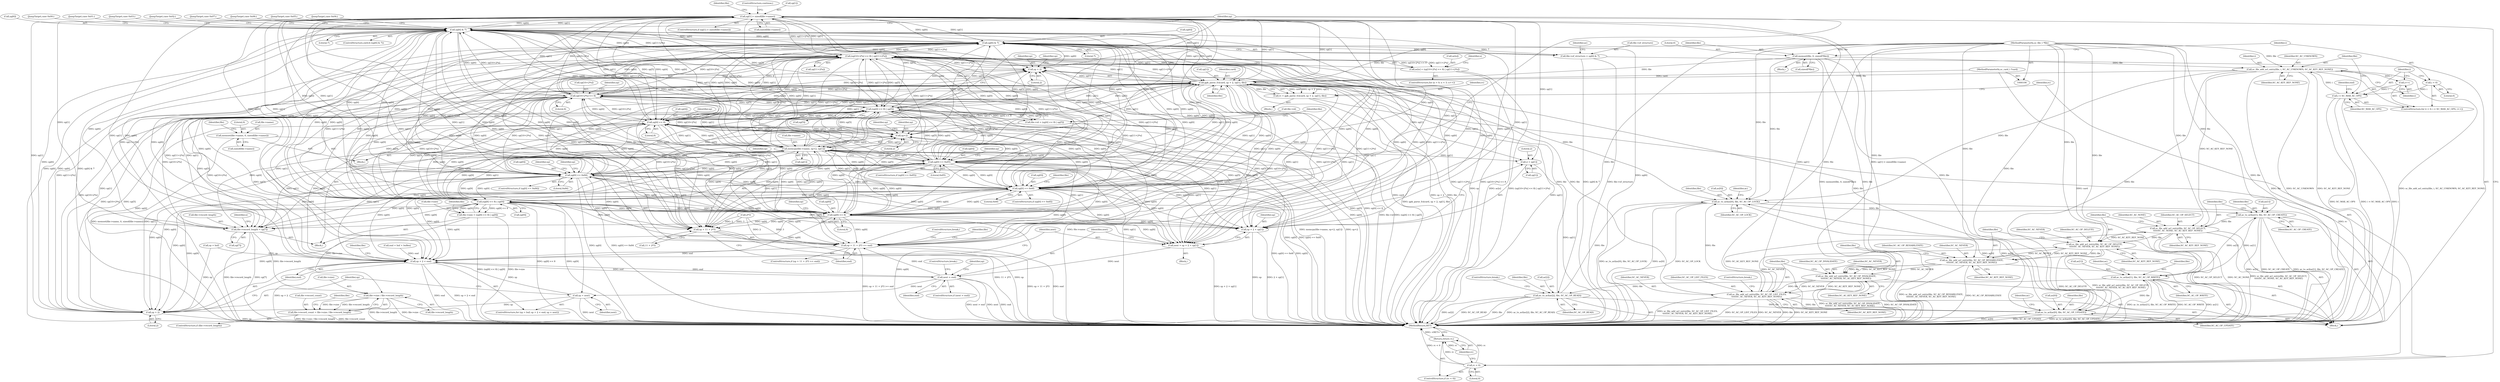digraph "0_OpenSC_8fe377e93b4b56060e5bbfb6f3142ceaeca744fa_9@API" {
"1000177" [label="(Call,sp[1] > sizeof(file->name))"];
"1000290" [label="(Call,sp[6] & 7)"];
"1000312" [label="(Call,sp[6] & 7)"];
"1000272" [label="(Call,(sp[10+2*n] << 8) | sp[11+2*n])"];
"1000273" [label="(Call,sp[10+2*n] << 8)"];
"1000230" [label="(Call,(sp[4] << 8) | sp[5])"];
"1000231" [label="(Call,sp[4] << 8)"];
"1000207" [label="(Call,sp[0] == 0x85)"];
"1000170" [label="(Call,sp[0] == 0x84)"];
"1000382" [label="(Call,sp[0] == 0x6f)"];
"1000243" [label="(Call,(sp[8] << 8) | sp[9])"];
"1000244" [label="(Call,sp[8] << 8)"];
"1000177" [label="(Call,sp[1] > sizeof(file->name))"];
"1000395" [label="(Call,gpk_parse_fci(card, sp + 2, sp[1], file))"];
"1000107" [label="(MethodParameterIn,sc_card_t *card)"];
"1000195" [label="(Call,memcpy(file->name, sp+2, sp[1]))"];
"1000186" [label="(Call,memset(file->name, 0, sizeof(file->name)))"];
"1000117" [label="(Call,memset(file, 0, sizeof(*file)))"];
"1000110" [label="(MethodParameterIn,sc_file_t *file)"];
"1000132" [label="(Call,sc_file_add_acl_entry(file, i, SC_AC_UNKNOWN, SC_AC_KEY_REF_NONE))"];
"1000127" [label="(Call,i < SC_MAX_AC_OPS)"];
"1000124" [label="(Call,i = 0)"];
"1000130" [label="(Call,i++)"];
"1000329" [label="(Call,ac_to_acl(ac[2], file, SC_AC_OP_READ))"];
"1000323" [label="(Call,ac_to_acl(ac[1], file, SC_AC_OP_WRITE))"];
"1000348" [label="(Call,ac_to_acl(ac[1], file, SC_AC_OP_CREATE))"];
"1000342" [label="(Call,ac_to_acl(ac[0], file, SC_AC_OP_LOCK))"];
"1000317" [label="(Call,ac_to_acl(ac[0], file, SC_AC_OP_UPDATE))"];
"1000374" [label="(Call,sc_file_add_acl_entry(file, SC_AC_OP_LIST_FILES,\n\t\t\t\t\tSC_AC_NEVER, SC_AC_KEY_REF_NONE))"];
"1000369" [label="(Call,sc_file_add_acl_entry(file, SC_AC_OP_INVALIDATE,\n\t\t\t\t\tSC_AC_NEVER, SC_AC_KEY_REF_NONE))"];
"1000364" [label="(Call,sc_file_add_acl_entry(file, SC_AC_OP_REHABILITATE,\n\t\t\t\t\tSC_AC_NEVER, SC_AC_KEY_REF_NONE))"];
"1000359" [label="(Call,sc_file_add_acl_entry(file, SC_AC_OP_DELETE,\n\t\t\t\t\tSC_AC_NEVER, SC_AC_KEY_REF_NONE))"];
"1000354" [label="(Call,sc_file_add_acl_entry(file, SC_AC_OP_SELECT,\n\t\t\t\t\tSC_AC_NONE, SC_AC_KEY_REF_NONE))"];
"1000146" [label="(Call,sp + 2 < end)"];
"1000165" [label="(Call,next > end)"];
"1000151" [label="(Call,sp = next)"];
"1000147" [label="(Call,sp + 2)"];
"1000216" [label="(Call,sp + 11 + 2*3 >= end)"];
"1000155" [label="(Call,next = sp + 2 + sp[1])"];
"1000157" [label="(Call,sp + 2 + sp[1])"];
"1000159" [label="(Call,2 + sp[1])"];
"1000199" [label="(Call,sp+2)"];
"1000217" [label="(Call,sp + 11 + 2*3)"];
"1000226" [label="(Call,file->id = (sp[4] << 8) | sp[5])"];
"1000239" [label="(Call,file->size = (sp[8] << 8) | sp[9])"];
"1000418" [label="(Call,file->size / file->record_length)"];
"1000414" [label="(Call,file->record_count = file->size / file->record_length)"];
"1000252" [label="(Call,file->record_length = sp[7])"];
"1000268" [label="(Call,ac[n] = (sp[10+2*n] << 8) | sp[11+2*n])"];
"1000308" [label="(Call,file->ef_structure = sp[6] & 7)"];
"1000393" [label="(Call,rc = gpk_parse_fci(card, sp + 2, sp[1], file))"];
"1000405" [label="(Call,rc < 0)"];
"1000408" [label="(Return,return rc;)"];
"1000397" [label="(Call,sp + 2)"];
"1000342" [label="(Call,ac_to_acl(ac[0], file, SC_AC_OP_LOCK))"];
"1000202" [label="(Call,sp[1])"];
"1000208" [label="(Call,sp[0])"];
"1000343" [label="(Call,ac[0])"];
"1000412" [label="(Identifier,file)"];
"1000250" [label="(Identifier,sp)"];
"1000212" [label="(Block,)"];
"1000427" [label="(Identifier,file)"];
"1000282" [label="(Call,sp[11+2*n])"];
"1000369" [label="(Call,sc_file_add_acl_entry(file, SC_AC_OP_INVALIDATE,\n\t\t\t\t\tSC_AC_NEVER, SC_AC_KEY_REF_NONE))"];
"1000333" [label="(Identifier,file)"];
"1000364" [label="(Call,sc_file_add_acl_entry(file, SC_AC_OP_REHABILITATE,\n\t\t\t\t\tSC_AC_NEVER, SC_AC_KEY_REF_NONE))"];
"1000347" [label="(Identifier,SC_AC_OP_LOCK)"];
"1000325" [label="(Identifier,ac)"];
"1000294" [label="(Literal,7)"];
"1000357" [label="(Identifier,SC_AC_NONE)"];
"1000197" [label="(Identifier,file)"];
"1000419" [label="(Call,file->size)"];
"1000404" [label="(ControlStructure,if (rc < 0))"];
"1000399" [label="(Literal,2)"];
"1000216" [label="(Call,sp + 11 + 2*3 >= end)"];
"1000164" [label="(ControlStructure,if (next > end))"];
"1000236" [label="(Call,sp[5])"];
"1000127" [label="(Call,i < SC_MAX_AC_OPS)"];
"1000161" [label="(Call,sp[1])"];
"1000190" [label="(Literal,0)"];
"1000362" [label="(Identifier,SC_AC_NEVER)"];
"1000152" [label="(Identifier,sp)"];
"1000308" [label="(Call,file->ef_structure = sp[6] & 7)"];
"1000111" [label="(Block,)"];
"1000211" [label="(Literal,0x85)"];
"1000363" [label="(Identifier,SC_AC_KEY_REF_NONE)"];
"1000300" [label="(JumpTarget,case 0x05:)"];
"1000309" [label="(Call,file->ef_structure)"];
"1000188" [label="(Identifier,file)"];
"1000165" [label="(Call,next > end)"];
"1000253" [label="(Call,file->record_length)"];
"1000249" [label="(Call,sp[9])"];
"1000382" [label="(Call,sp[0] == 0x6f)"];
"1000334" [label="(Identifier,SC_AC_OP_READ)"];
"1000217" [label="(Call,sp + 11 + 2*3)"];
"1000432" [label="(MethodReturn,RET)"];
"1000117" [label="(Call,memset(file, 0, sizeof(*file)))"];
"1000371" [label="(Identifier,SC_AC_OP_INVALIDATE)"];
"1000381" [label="(ControlStructure,if (sp[0] == 0x6f))"];
"1000365" [label="(Identifier,file)"];
"1000143" [label="(Call,sp = buf)"];
"1000422" [label="(Call,file->record_length)"];
"1000135" [label="(Identifier,SC_AC_UNKNOWN)"];
"1000167" [label="(Identifier,end)"];
"1000195" [label="(Call,memcpy(file->name, sp+2, sp[1]))"];
"1000171" [label="(Call,sp[0])"];
"1000199" [label="(Call,sp+2)"];
"1000159" [label="(Call,2 + sp[1])"];
"1000368" [label="(Identifier,SC_AC_KEY_REF_NONE)"];
"1000137" [label="(Call,end = buf + buflen)"];
"1000170" [label="(Call,sp[0] == 0x84)"];
"1000177" [label="(Call,sp[1] > sizeof(file->name))"];
"1000373" [label="(Identifier,SC_AC_KEY_REF_NONE)"];
"1000396" [label="(Identifier,card)"];
"1000166" [label="(Identifier,next)"];
"1000158" [label="(Identifier,sp)"];
"1000415" [label="(Call,file->record_count)"];
"1000241" [label="(Identifier,file)"];
"1000408" [label="(Return,return rc;)"];
"1000174" [label="(Literal,0x84)"];
"1000232" [label="(Call,sp[4])"];
"1000393" [label="(Call,rc = gpk_parse_fci(card, sp + 2, sp[1], file))"];
"1000107" [label="(MethodParameterIn,sc_card_t *card)"];
"1000269" [label="(Call,ac[n])"];
"1000407" [label="(Literal,0)"];
"1000151" [label="(Call,sp = next)"];
"1000119" [label="(Literal,0)"];
"1000361" [label="(Identifier,SC_AC_OP_DELETE)"];
"1000172" [label="(Identifier,sp)"];
"1000299" [label="(JumpTarget,case 0x04:)"];
"1000261" [label="(Identifier,n)"];
"1000131" [label="(Identifier,i)"];
"1000123" [label="(ControlStructure,for (i = 0; i < SC_MAX_AC_OPS; i++))"];
"1000322" [label="(Identifier,SC_AC_OP_UPDATE)"];
"1000350" [label="(Identifier,ac)"];
"1000160" [label="(Literal,2)"];
"1000400" [label="(Call,sp[1])"];
"1000191" [label="(Call,sizeof(file->name))"];
"1000328" [label="(Identifier,SC_AC_OP_WRITE)"];
"1000231" [label="(Call,sp[4] << 8)"];
"1000318" [label="(Call,ac[0])"];
"1000155" [label="(Call,next = sp + 2 + sp[1])"];
"1000196" [label="(Call,file->name)"];
"1000248" [label="(Literal,8)"];
"1000120" [label="(Call,sizeof(*file))"];
"1000375" [label="(Identifier,file)"];
"1000383" [label="(Call,sp[0])"];
"1000149" [label="(Literal,2)"];
"1000156" [label="(Identifier,next)"];
"1000134" [label="(Identifier,i)"];
"1000377" [label="(Identifier,SC_AC_NEVER)"];
"1000268" [label="(Call,ac[n] = (sp[10+2*n] << 8) | sp[11+2*n])"];
"1000221" [label="(Call,2*3)"];
"1000376" [label="(Identifier,SC_AC_OP_LIST_FILES)"];
"1000323" [label="(Call,ac_to_acl(ac[1], file, SC_AC_OP_WRITE))"];
"1000150" [label="(Identifier,end)"];
"1000201" [label="(Literal,2)"];
"1000146" [label="(Call,sp + 2 < end)"];
"1000125" [label="(Identifier,i)"];
"1000384" [label="(Identifier,sp)"];
"1000406" [label="(Identifier,rc)"];
"1000346" [label="(Identifier,file)"];
"1000290" [label="(Call,sp[6] & 7)"];
"1000387" [label="(Block,)"];
"1000138" [label="(Identifier,end)"];
"1000179" [label="(Identifier,sp)"];
"1000291" [label="(Call,sp[6])"];
"1000128" [label="(Identifier,i)"];
"1000405" [label="(Call,rc < 0)"];
"1000414" [label="(Call,file->record_count = file->size / file->record_length)"];
"1000330" [label="(Call,ac[2])"];
"1000142" [label="(ControlStructure,for (sp = buf; sp + 2 < end; sp = next))"];
"1000336" [label="(JumpTarget,case 0x00:)"];
"1000398" [label="(Identifier,sp)"];
"1000418" [label="(Call,file->size / file->record_length)"];
"1000147" [label="(Call,sp + 2)"];
"1000207" [label="(Call,sp[0] == 0x85)"];
"1000252" [label="(Call,file->record_length = sp[7])"];
"1000352" [label="(Identifier,file)"];
"1000349" [label="(Call,ac[1])"];
"1000281" [label="(Literal,8)"];
"1000331" [label="(Identifier,ac)"];
"1000130" [label="(Call,i++)"];
"1000124" [label="(Call,i = 0)"];
"1000225" [label="(ControlStructure,break;)"];
"1000239" [label="(Call,file->size = (sp[8] << 8) | sp[9])"];
"1000289" [label="(ControlStructure,switch (sp[6] & 7))"];
"1000215" [label="(ControlStructure,if (sp + 11 + 2*3 >= end))"];
"1000133" [label="(Identifier,file)"];
"1000126" [label="(Literal,0)"];
"1000118" [label="(Identifier,file)"];
"1000256" [label="(Call,sp[7])"];
"1000219" [label="(Call,11 + 2*3)"];
"1000154" [label="(Block,)"];
"1000356" [label="(Identifier,SC_AC_OP_SELECT)"];
"1000203" [label="(Identifier,sp)"];
"1000157" [label="(Call,sp + 2 + sp[1])"];
"1000359" [label="(Call,sc_file_add_acl_entry(file, SC_AC_OP_DELETE,\n\t\t\t\t\tSC_AC_NEVER, SC_AC_KEY_REF_NONE))"];
"1000370" [label="(Identifier,file)"];
"1000296" [label="(JumpTarget,case 0x01:)"];
"1000360" [label="(Identifier,file)"];
"1000321" [label="(Identifier,file)"];
"1000244" [label="(Call,sp[8] << 8)"];
"1000367" [label="(Identifier,SC_AC_NEVER)"];
"1000401" [label="(Identifier,sp)"];
"1000379" [label="(ControlStructure,break;)"];
"1000230" [label="(Call,(sp[4] << 8) | sp[5])"];
"1000390" [label="(Identifier,file)"];
"1000129" [label="(Identifier,SC_MAX_AC_OPS)"];
"1000295" [label="(Block,)"];
"1000378" [label="(Identifier,SC_AC_KEY_REF_NONE)"];
"1000372" [label="(Identifier,SC_AC_NEVER)"];
"1000200" [label="(Identifier,sp)"];
"1000206" [label="(ControlStructure,if (sp[0] == 0x85))"];
"1000312" [label="(Call,sp[6] & 7)"];
"1000410" [label="(ControlStructure,if (file->record_length))"];
"1000329" [label="(Call,ac_to_acl(ac[2], file, SC_AC_OP_READ))"];
"1000185" [label="(ControlStructure,continue;)"];
"1000317" [label="(Call,ac_to_acl(ac[0], file, SC_AC_OP_UPDATE))"];
"1000298" [label="(JumpTarget,case 0x03:)"];
"1000148" [label="(Identifier,sp)"];
"1000274" [label="(Call,sp[10+2*n])"];
"1000209" [label="(Identifier,sp)"];
"1000395" [label="(Call,gpk_parse_fci(card, sp + 2, sp[1], file))"];
"1000259" [label="(ControlStructure,for (n = 0; n < 3; n++))"];
"1000394" [label="(Identifier,rc)"];
"1000110" [label="(MethodParameterIn,sc_file_t *file)"];
"1000267" [label="(Identifier,n)"];
"1000227" [label="(Call,file->id)"];
"1000178" [label="(Call,sp[1])"];
"1000273" [label="(Call,sp[10+2*n] << 8)"];
"1000283" [label="(Identifier,sp)"];
"1000169" [label="(ControlStructure,if (sp[0] == 0x84))"];
"1000153" [label="(Identifier,next)"];
"1000224" [label="(Identifier,end)"];
"1000327" [label="(Identifier,file)"];
"1000324" [label="(Call,ac[1])"];
"1000374" [label="(Call,sc_file_add_acl_entry(file, SC_AC_OP_LIST_FILES,\n\t\t\t\t\tSC_AC_NEVER, SC_AC_KEY_REF_NONE))"];
"1000235" [label="(Literal,8)"];
"1000175" [label="(Block,)"];
"1000218" [label="(Identifier,sp)"];
"1000228" [label="(Identifier,file)"];
"1000348" [label="(Call,ac_to_acl(ac[1], file, SC_AC_OP_CREATE))"];
"1000187" [label="(Call,file->name)"];
"1000297" [label="(JumpTarget,case 0x02:)"];
"1000132" [label="(Call,sc_file_add_acl_entry(file, i, SC_AC_UNKNOWN, SC_AC_KEY_REF_NONE))"];
"1000302" [label="(JumpTarget,case 0x07:)"];
"1000354" [label="(Call,sc_file_add_acl_entry(file, SC_AC_OP_SELECT,\n\t\t\t\t\tSC_AC_NONE, SC_AC_KEY_REF_NONE))"];
"1000254" [label="(Identifier,file)"];
"1000301" [label="(JumpTarget,case 0x06:)"];
"1000237" [label="(Identifier,sp)"];
"1000176" [label="(ControlStructure,if (sp[1] > sizeof(file->name)))"];
"1000272" [label="(Call,(sp[10+2*n] << 8) | sp[11+2*n])"];
"1000355" [label="(Identifier,file)"];
"1000136" [label="(Identifier,SC_AC_KEY_REF_NONE)"];
"1000319" [label="(Identifier,ac)"];
"1000313" [label="(Call,sp[6])"];
"1000409" [label="(Identifier,rc)"];
"1000240" [label="(Call,file->size)"];
"1000397" [label="(Call,sp + 2)"];
"1000245" [label="(Call,sp[8])"];
"1000366" [label="(Identifier,SC_AC_OP_REHABILITATE)"];
"1000335" [label="(ControlStructure,break;)"];
"1000316" [label="(Literal,7)"];
"1000243" [label="(Call,(sp[8] << 8) | sp[9])"];
"1000353" [label="(Identifier,SC_AC_OP_CREATE)"];
"1000168" [label="(ControlStructure,break;)"];
"1000181" [label="(Call,sizeof(file->name))"];
"1000226" [label="(Call,file->id = (sp[4] << 8) | sp[5])"];
"1000403" [label="(Identifier,file)"];
"1000386" [label="(Literal,0x6f)"];
"1000358" [label="(Identifier,SC_AC_KEY_REF_NONE)"];
"1000186" [label="(Call,memset(file->name, 0, sizeof(file->name)))"];
"1000177" -> "1000176"  [label="AST: "];
"1000177" -> "1000181"  [label="CFG: "];
"1000178" -> "1000177"  [label="AST: "];
"1000181" -> "1000177"  [label="AST: "];
"1000185" -> "1000177"  [label="CFG: "];
"1000188" -> "1000177"  [label="CFG: "];
"1000177" -> "1000432"  [label="DDG: sp[1]"];
"1000177" -> "1000432"  [label="DDG: sp[1] > sizeof(file->name)"];
"1000177" -> "1000146"  [label="DDG: sp[1]"];
"1000177" -> "1000147"  [label="DDG: sp[1]"];
"1000177" -> "1000155"  [label="DDG: sp[1]"];
"1000177" -> "1000157"  [label="DDG: sp[1]"];
"1000177" -> "1000159"  [label="DDG: sp[1]"];
"1000177" -> "1000170"  [label="DDG: sp[1]"];
"1000290" -> "1000177"  [label="DDG: sp[6]"];
"1000230" -> "1000177"  [label="DDG: sp[5]"];
"1000312" -> "1000177"  [label="DDG: sp[6]"];
"1000273" -> "1000177"  [label="DDG: sp[10+2*n]"];
"1000231" -> "1000177"  [label="DDG: sp[4]"];
"1000170" -> "1000177"  [label="DDG: sp[0]"];
"1000243" -> "1000177"  [label="DDG: sp[9]"];
"1000382" -> "1000177"  [label="DDG: sp[0]"];
"1000272" -> "1000177"  [label="DDG: sp[11+2*n]"];
"1000207" -> "1000177"  [label="DDG: sp[0]"];
"1000244" -> "1000177"  [label="DDG: sp[8]"];
"1000395" -> "1000177"  [label="DDG: sp[1]"];
"1000195" -> "1000177"  [label="DDG: sp[1]"];
"1000177" -> "1000195"  [label="DDG: sp[1]"];
"1000177" -> "1000199"  [label="DDG: sp[1]"];
"1000177" -> "1000207"  [label="DDG: sp[1]"];
"1000177" -> "1000216"  [label="DDG: sp[1]"];
"1000177" -> "1000217"  [label="DDG: sp[1]"];
"1000177" -> "1000231"  [label="DDG: sp[1]"];
"1000177" -> "1000230"  [label="DDG: sp[1]"];
"1000177" -> "1000244"  [label="DDG: sp[1]"];
"1000177" -> "1000243"  [label="DDG: sp[1]"];
"1000177" -> "1000252"  [label="DDG: sp[1]"];
"1000177" -> "1000273"  [label="DDG: sp[1]"];
"1000177" -> "1000272"  [label="DDG: sp[1]"];
"1000177" -> "1000290"  [label="DDG: sp[1]"];
"1000177" -> "1000312"  [label="DDG: sp[1]"];
"1000177" -> "1000382"  [label="DDG: sp[1]"];
"1000177" -> "1000395"  [label="DDG: sp[1]"];
"1000177" -> "1000397"  [label="DDG: sp[1]"];
"1000290" -> "1000289"  [label="AST: "];
"1000290" -> "1000294"  [label="CFG: "];
"1000291" -> "1000290"  [label="AST: "];
"1000294" -> "1000290"  [label="AST: "];
"1000296" -> "1000290"  [label="CFG: "];
"1000297" -> "1000290"  [label="CFG: "];
"1000298" -> "1000290"  [label="CFG: "];
"1000299" -> "1000290"  [label="CFG: "];
"1000300" -> "1000290"  [label="CFG: "];
"1000301" -> "1000290"  [label="CFG: "];
"1000302" -> "1000290"  [label="CFG: "];
"1000336" -> "1000290"  [label="CFG: "];
"1000152" -> "1000290"  [label="CFG: "];
"1000290" -> "1000432"  [label="DDG: sp[6]"];
"1000290" -> "1000432"  [label="DDG: sp[6] & 7"];
"1000290" -> "1000146"  [label="DDG: sp[6]"];
"1000290" -> "1000147"  [label="DDG: sp[6]"];
"1000290" -> "1000155"  [label="DDG: sp[6]"];
"1000290" -> "1000157"  [label="DDG: sp[6]"];
"1000290" -> "1000170"  [label="DDG: sp[6]"];
"1000290" -> "1000195"  [label="DDG: sp[6]"];
"1000290" -> "1000199"  [label="DDG: sp[6]"];
"1000290" -> "1000207"  [label="DDG: sp[6]"];
"1000290" -> "1000216"  [label="DDG: sp[6]"];
"1000290" -> "1000217"  [label="DDG: sp[6]"];
"1000290" -> "1000231"  [label="DDG: sp[6]"];
"1000290" -> "1000230"  [label="DDG: sp[6]"];
"1000290" -> "1000244"  [label="DDG: sp[6]"];
"1000290" -> "1000243"  [label="DDG: sp[6]"];
"1000290" -> "1000252"  [label="DDG: sp[6]"];
"1000290" -> "1000273"  [label="DDG: sp[6]"];
"1000290" -> "1000272"  [label="DDG: sp[6]"];
"1000312" -> "1000290"  [label="DDG: sp[6]"];
"1000272" -> "1000290"  [label="DDG: sp[11+2*n]"];
"1000230" -> "1000290"  [label="DDG: sp[5]"];
"1000273" -> "1000290"  [label="DDG: sp[10+2*n]"];
"1000207" -> "1000290"  [label="DDG: sp[0]"];
"1000231" -> "1000290"  [label="DDG: sp[4]"];
"1000243" -> "1000290"  [label="DDG: sp[9]"];
"1000244" -> "1000290"  [label="DDG: sp[8]"];
"1000170" -> "1000290"  [label="DDG: sp[0]"];
"1000382" -> "1000290"  [label="DDG: sp[0]"];
"1000395" -> "1000290"  [label="DDG: sp[1]"];
"1000195" -> "1000290"  [label="DDG: sp[1]"];
"1000290" -> "1000312"  [label="DDG: sp[6]"];
"1000290" -> "1000382"  [label="DDG: sp[6]"];
"1000290" -> "1000395"  [label="DDG: sp[6]"];
"1000290" -> "1000397"  [label="DDG: sp[6]"];
"1000312" -> "1000308"  [label="AST: "];
"1000312" -> "1000316"  [label="CFG: "];
"1000313" -> "1000312"  [label="AST: "];
"1000316" -> "1000312"  [label="AST: "];
"1000308" -> "1000312"  [label="CFG: "];
"1000312" -> "1000432"  [label="DDG: sp[6]"];
"1000312" -> "1000146"  [label="DDG: sp[6]"];
"1000312" -> "1000147"  [label="DDG: sp[6]"];
"1000312" -> "1000155"  [label="DDG: sp[6]"];
"1000312" -> "1000157"  [label="DDG: sp[6]"];
"1000312" -> "1000170"  [label="DDG: sp[6]"];
"1000312" -> "1000195"  [label="DDG: sp[6]"];
"1000312" -> "1000199"  [label="DDG: sp[6]"];
"1000312" -> "1000207"  [label="DDG: sp[6]"];
"1000312" -> "1000216"  [label="DDG: sp[6]"];
"1000312" -> "1000217"  [label="DDG: sp[6]"];
"1000312" -> "1000231"  [label="DDG: sp[6]"];
"1000312" -> "1000230"  [label="DDG: sp[6]"];
"1000312" -> "1000244"  [label="DDG: sp[6]"];
"1000312" -> "1000243"  [label="DDG: sp[6]"];
"1000312" -> "1000252"  [label="DDG: sp[6]"];
"1000312" -> "1000273"  [label="DDG: sp[6]"];
"1000312" -> "1000272"  [label="DDG: sp[6]"];
"1000312" -> "1000308"  [label="DDG: sp[6]"];
"1000312" -> "1000308"  [label="DDG: 7"];
"1000272" -> "1000312"  [label="DDG: sp[11+2*n]"];
"1000230" -> "1000312"  [label="DDG: sp[5]"];
"1000273" -> "1000312"  [label="DDG: sp[10+2*n]"];
"1000207" -> "1000312"  [label="DDG: sp[0]"];
"1000231" -> "1000312"  [label="DDG: sp[4]"];
"1000243" -> "1000312"  [label="DDG: sp[9]"];
"1000244" -> "1000312"  [label="DDG: sp[8]"];
"1000170" -> "1000312"  [label="DDG: sp[0]"];
"1000382" -> "1000312"  [label="DDG: sp[0]"];
"1000395" -> "1000312"  [label="DDG: sp[1]"];
"1000195" -> "1000312"  [label="DDG: sp[1]"];
"1000312" -> "1000382"  [label="DDG: sp[6]"];
"1000312" -> "1000395"  [label="DDG: sp[6]"];
"1000312" -> "1000397"  [label="DDG: sp[6]"];
"1000272" -> "1000268"  [label="AST: "];
"1000272" -> "1000282"  [label="CFG: "];
"1000273" -> "1000272"  [label="AST: "];
"1000282" -> "1000272"  [label="AST: "];
"1000268" -> "1000272"  [label="CFG: "];
"1000272" -> "1000432"  [label="DDG: sp[11+2*n]"];
"1000272" -> "1000432"  [label="DDG: sp[10+2*n] << 8"];
"1000272" -> "1000146"  [label="DDG: sp[11+2*n]"];
"1000272" -> "1000147"  [label="DDG: sp[11+2*n]"];
"1000272" -> "1000155"  [label="DDG: sp[11+2*n]"];
"1000272" -> "1000157"  [label="DDG: sp[11+2*n]"];
"1000272" -> "1000170"  [label="DDG: sp[11+2*n]"];
"1000272" -> "1000195"  [label="DDG: sp[11+2*n]"];
"1000272" -> "1000199"  [label="DDG: sp[11+2*n]"];
"1000272" -> "1000207"  [label="DDG: sp[11+2*n]"];
"1000272" -> "1000216"  [label="DDG: sp[11+2*n]"];
"1000272" -> "1000217"  [label="DDG: sp[11+2*n]"];
"1000272" -> "1000231"  [label="DDG: sp[11+2*n]"];
"1000272" -> "1000230"  [label="DDG: sp[11+2*n]"];
"1000272" -> "1000244"  [label="DDG: sp[11+2*n]"];
"1000272" -> "1000243"  [label="DDG: sp[11+2*n]"];
"1000272" -> "1000252"  [label="DDG: sp[11+2*n]"];
"1000272" -> "1000268"  [label="DDG: sp[10+2*n] << 8"];
"1000272" -> "1000268"  [label="DDG: sp[11+2*n]"];
"1000273" -> "1000272"  [label="DDG: sp[10+2*n]"];
"1000273" -> "1000272"  [label="DDG: 8"];
"1000272" -> "1000273"  [label="DDG: sp[11+2*n]"];
"1000230" -> "1000272"  [label="DDG: sp[5]"];
"1000207" -> "1000272"  [label="DDG: sp[0]"];
"1000231" -> "1000272"  [label="DDG: sp[4]"];
"1000243" -> "1000272"  [label="DDG: sp[9]"];
"1000244" -> "1000272"  [label="DDG: sp[8]"];
"1000170" -> "1000272"  [label="DDG: sp[0]"];
"1000382" -> "1000272"  [label="DDG: sp[0]"];
"1000395" -> "1000272"  [label="DDG: sp[1]"];
"1000195" -> "1000272"  [label="DDG: sp[1]"];
"1000272" -> "1000382"  [label="DDG: sp[11+2*n]"];
"1000272" -> "1000395"  [label="DDG: sp[11+2*n]"];
"1000272" -> "1000397"  [label="DDG: sp[11+2*n]"];
"1000273" -> "1000281"  [label="CFG: "];
"1000274" -> "1000273"  [label="AST: "];
"1000281" -> "1000273"  [label="AST: "];
"1000283" -> "1000273"  [label="CFG: "];
"1000273" -> "1000432"  [label="DDG: sp[10+2*n]"];
"1000273" -> "1000146"  [label="DDG: sp[10+2*n]"];
"1000273" -> "1000147"  [label="DDG: sp[10+2*n]"];
"1000273" -> "1000155"  [label="DDG: sp[10+2*n]"];
"1000273" -> "1000157"  [label="DDG: sp[10+2*n]"];
"1000273" -> "1000170"  [label="DDG: sp[10+2*n]"];
"1000273" -> "1000195"  [label="DDG: sp[10+2*n]"];
"1000273" -> "1000199"  [label="DDG: sp[10+2*n]"];
"1000273" -> "1000207"  [label="DDG: sp[10+2*n]"];
"1000273" -> "1000216"  [label="DDG: sp[10+2*n]"];
"1000273" -> "1000217"  [label="DDG: sp[10+2*n]"];
"1000273" -> "1000231"  [label="DDG: sp[10+2*n]"];
"1000273" -> "1000230"  [label="DDG: sp[10+2*n]"];
"1000273" -> "1000244"  [label="DDG: sp[10+2*n]"];
"1000273" -> "1000243"  [label="DDG: sp[10+2*n]"];
"1000273" -> "1000252"  [label="DDG: sp[10+2*n]"];
"1000230" -> "1000273"  [label="DDG: sp[5]"];
"1000207" -> "1000273"  [label="DDG: sp[0]"];
"1000231" -> "1000273"  [label="DDG: sp[4]"];
"1000243" -> "1000273"  [label="DDG: sp[9]"];
"1000244" -> "1000273"  [label="DDG: sp[8]"];
"1000170" -> "1000273"  [label="DDG: sp[0]"];
"1000382" -> "1000273"  [label="DDG: sp[0]"];
"1000395" -> "1000273"  [label="DDG: sp[1]"];
"1000195" -> "1000273"  [label="DDG: sp[1]"];
"1000273" -> "1000382"  [label="DDG: sp[10+2*n]"];
"1000273" -> "1000395"  [label="DDG: sp[10+2*n]"];
"1000273" -> "1000397"  [label="DDG: sp[10+2*n]"];
"1000230" -> "1000226"  [label="AST: "];
"1000230" -> "1000236"  [label="CFG: "];
"1000231" -> "1000230"  [label="AST: "];
"1000236" -> "1000230"  [label="AST: "];
"1000226" -> "1000230"  [label="CFG: "];
"1000230" -> "1000432"  [label="DDG: sp[5]"];
"1000230" -> "1000432"  [label="DDG: sp[4] << 8"];
"1000230" -> "1000146"  [label="DDG: sp[5]"];
"1000230" -> "1000147"  [label="DDG: sp[5]"];
"1000230" -> "1000155"  [label="DDG: sp[5]"];
"1000230" -> "1000157"  [label="DDG: sp[5]"];
"1000230" -> "1000170"  [label="DDG: sp[5]"];
"1000230" -> "1000195"  [label="DDG: sp[5]"];
"1000230" -> "1000199"  [label="DDG: sp[5]"];
"1000230" -> "1000207"  [label="DDG: sp[5]"];
"1000230" -> "1000216"  [label="DDG: sp[5]"];
"1000230" -> "1000217"  [label="DDG: sp[5]"];
"1000230" -> "1000226"  [label="DDG: sp[4] << 8"];
"1000230" -> "1000226"  [label="DDG: sp[5]"];
"1000231" -> "1000230"  [label="DDG: sp[4]"];
"1000231" -> "1000230"  [label="DDG: 8"];
"1000230" -> "1000231"  [label="DDG: sp[5]"];
"1000207" -> "1000230"  [label="DDG: sp[0]"];
"1000243" -> "1000230"  [label="DDG: sp[9]"];
"1000244" -> "1000230"  [label="DDG: sp[8]"];
"1000170" -> "1000230"  [label="DDG: sp[0]"];
"1000382" -> "1000230"  [label="DDG: sp[0]"];
"1000395" -> "1000230"  [label="DDG: sp[1]"];
"1000195" -> "1000230"  [label="DDG: sp[1]"];
"1000230" -> "1000244"  [label="DDG: sp[5]"];
"1000230" -> "1000243"  [label="DDG: sp[5]"];
"1000230" -> "1000252"  [label="DDG: sp[5]"];
"1000230" -> "1000382"  [label="DDG: sp[5]"];
"1000230" -> "1000395"  [label="DDG: sp[5]"];
"1000230" -> "1000397"  [label="DDG: sp[5]"];
"1000231" -> "1000235"  [label="CFG: "];
"1000232" -> "1000231"  [label="AST: "];
"1000235" -> "1000231"  [label="AST: "];
"1000237" -> "1000231"  [label="CFG: "];
"1000231" -> "1000432"  [label="DDG: sp[4]"];
"1000231" -> "1000146"  [label="DDG: sp[4]"];
"1000231" -> "1000147"  [label="DDG: sp[4]"];
"1000231" -> "1000155"  [label="DDG: sp[4]"];
"1000231" -> "1000157"  [label="DDG: sp[4]"];
"1000231" -> "1000170"  [label="DDG: sp[4]"];
"1000231" -> "1000195"  [label="DDG: sp[4]"];
"1000231" -> "1000199"  [label="DDG: sp[4]"];
"1000231" -> "1000207"  [label="DDG: sp[4]"];
"1000231" -> "1000216"  [label="DDG: sp[4]"];
"1000231" -> "1000217"  [label="DDG: sp[4]"];
"1000207" -> "1000231"  [label="DDG: sp[0]"];
"1000243" -> "1000231"  [label="DDG: sp[9]"];
"1000244" -> "1000231"  [label="DDG: sp[8]"];
"1000170" -> "1000231"  [label="DDG: sp[0]"];
"1000382" -> "1000231"  [label="DDG: sp[0]"];
"1000395" -> "1000231"  [label="DDG: sp[1]"];
"1000195" -> "1000231"  [label="DDG: sp[1]"];
"1000231" -> "1000244"  [label="DDG: sp[4]"];
"1000231" -> "1000243"  [label="DDG: sp[4]"];
"1000231" -> "1000252"  [label="DDG: sp[4]"];
"1000231" -> "1000382"  [label="DDG: sp[4]"];
"1000231" -> "1000395"  [label="DDG: sp[4]"];
"1000231" -> "1000397"  [label="DDG: sp[4]"];
"1000207" -> "1000206"  [label="AST: "];
"1000207" -> "1000211"  [label="CFG: "];
"1000208" -> "1000207"  [label="AST: "];
"1000211" -> "1000207"  [label="AST: "];
"1000218" -> "1000207"  [label="CFG: "];
"1000384" -> "1000207"  [label="CFG: "];
"1000207" -> "1000432"  [label="DDG: sp[0]"];
"1000207" -> "1000432"  [label="DDG: sp[0] == 0x85"];
"1000207" -> "1000146"  [label="DDG: sp[0]"];
"1000207" -> "1000147"  [label="DDG: sp[0]"];
"1000207" -> "1000155"  [label="DDG: sp[0]"];
"1000207" -> "1000157"  [label="DDG: sp[0]"];
"1000207" -> "1000170"  [label="DDG: sp[0]"];
"1000207" -> "1000195"  [label="DDG: sp[0]"];
"1000207" -> "1000199"  [label="DDG: sp[0]"];
"1000170" -> "1000207"  [label="DDG: sp[0]"];
"1000243" -> "1000207"  [label="DDG: sp[9]"];
"1000382" -> "1000207"  [label="DDG: sp[0]"];
"1000244" -> "1000207"  [label="DDG: sp[8]"];
"1000395" -> "1000207"  [label="DDG: sp[1]"];
"1000195" -> "1000207"  [label="DDG: sp[1]"];
"1000207" -> "1000216"  [label="DDG: sp[0]"];
"1000207" -> "1000217"  [label="DDG: sp[0]"];
"1000207" -> "1000244"  [label="DDG: sp[0]"];
"1000207" -> "1000243"  [label="DDG: sp[0]"];
"1000207" -> "1000252"  [label="DDG: sp[0]"];
"1000207" -> "1000382"  [label="DDG: sp[0]"];
"1000207" -> "1000395"  [label="DDG: sp[0]"];
"1000207" -> "1000397"  [label="DDG: sp[0]"];
"1000170" -> "1000169"  [label="AST: "];
"1000170" -> "1000174"  [label="CFG: "];
"1000171" -> "1000170"  [label="AST: "];
"1000174" -> "1000170"  [label="AST: "];
"1000179" -> "1000170"  [label="CFG: "];
"1000209" -> "1000170"  [label="CFG: "];
"1000170" -> "1000432"  [label="DDG: sp[0]"];
"1000170" -> "1000432"  [label="DDG: sp[0] == 0x84"];
"1000170" -> "1000146"  [label="DDG: sp[0]"];
"1000170" -> "1000147"  [label="DDG: sp[0]"];
"1000170" -> "1000155"  [label="DDG: sp[0]"];
"1000170" -> "1000157"  [label="DDG: sp[0]"];
"1000382" -> "1000170"  [label="DDG: sp[0]"];
"1000243" -> "1000170"  [label="DDG: sp[9]"];
"1000244" -> "1000170"  [label="DDG: sp[8]"];
"1000395" -> "1000170"  [label="DDG: sp[1]"];
"1000195" -> "1000170"  [label="DDG: sp[1]"];
"1000170" -> "1000195"  [label="DDG: sp[0]"];
"1000170" -> "1000199"  [label="DDG: sp[0]"];
"1000170" -> "1000216"  [label="DDG: sp[0]"];
"1000170" -> "1000217"  [label="DDG: sp[0]"];
"1000170" -> "1000244"  [label="DDG: sp[0]"];
"1000170" -> "1000243"  [label="DDG: sp[0]"];
"1000170" -> "1000252"  [label="DDG: sp[0]"];
"1000170" -> "1000382"  [label="DDG: sp[0]"];
"1000170" -> "1000395"  [label="DDG: sp[0]"];
"1000170" -> "1000397"  [label="DDG: sp[0]"];
"1000382" -> "1000381"  [label="AST: "];
"1000382" -> "1000386"  [label="CFG: "];
"1000383" -> "1000382"  [label="AST: "];
"1000386" -> "1000382"  [label="AST: "];
"1000390" -> "1000382"  [label="CFG: "];
"1000152" -> "1000382"  [label="CFG: "];
"1000382" -> "1000432"  [label="DDG: sp[0]"];
"1000382" -> "1000432"  [label="DDG: sp[0] == 0x6f"];
"1000382" -> "1000146"  [label="DDG: sp[0]"];
"1000382" -> "1000147"  [label="DDG: sp[0]"];
"1000382" -> "1000155"  [label="DDG: sp[0]"];
"1000382" -> "1000157"  [label="DDG: sp[0]"];
"1000382" -> "1000195"  [label="DDG: sp[0]"];
"1000382" -> "1000199"  [label="DDG: sp[0]"];
"1000382" -> "1000216"  [label="DDG: sp[0]"];
"1000382" -> "1000217"  [label="DDG: sp[0]"];
"1000382" -> "1000244"  [label="DDG: sp[0]"];
"1000382" -> "1000243"  [label="DDG: sp[0]"];
"1000382" -> "1000252"  [label="DDG: sp[0]"];
"1000243" -> "1000382"  [label="DDG: sp[9]"];
"1000244" -> "1000382"  [label="DDG: sp[8]"];
"1000395" -> "1000382"  [label="DDG: sp[1]"];
"1000195" -> "1000382"  [label="DDG: sp[1]"];
"1000382" -> "1000395"  [label="DDG: sp[0]"];
"1000382" -> "1000397"  [label="DDG: sp[0]"];
"1000243" -> "1000239"  [label="AST: "];
"1000243" -> "1000249"  [label="CFG: "];
"1000244" -> "1000243"  [label="AST: "];
"1000249" -> "1000243"  [label="AST: "];
"1000239" -> "1000243"  [label="CFG: "];
"1000243" -> "1000432"  [label="DDG: sp[8] << 8"];
"1000243" -> "1000432"  [label="DDG: sp[9]"];
"1000243" -> "1000146"  [label="DDG: sp[9]"];
"1000243" -> "1000147"  [label="DDG: sp[9]"];
"1000243" -> "1000155"  [label="DDG: sp[9]"];
"1000243" -> "1000157"  [label="DDG: sp[9]"];
"1000243" -> "1000195"  [label="DDG: sp[9]"];
"1000243" -> "1000199"  [label="DDG: sp[9]"];
"1000243" -> "1000216"  [label="DDG: sp[9]"];
"1000243" -> "1000217"  [label="DDG: sp[9]"];
"1000243" -> "1000239"  [label="DDG: sp[8] << 8"];
"1000243" -> "1000239"  [label="DDG: sp[9]"];
"1000244" -> "1000243"  [label="DDG: sp[8]"];
"1000244" -> "1000243"  [label="DDG: 8"];
"1000243" -> "1000244"  [label="DDG: sp[9]"];
"1000395" -> "1000243"  [label="DDG: sp[1]"];
"1000195" -> "1000243"  [label="DDG: sp[1]"];
"1000243" -> "1000252"  [label="DDG: sp[9]"];
"1000243" -> "1000395"  [label="DDG: sp[9]"];
"1000243" -> "1000397"  [label="DDG: sp[9]"];
"1000244" -> "1000248"  [label="CFG: "];
"1000245" -> "1000244"  [label="AST: "];
"1000248" -> "1000244"  [label="AST: "];
"1000250" -> "1000244"  [label="CFG: "];
"1000244" -> "1000432"  [label="DDG: sp[8]"];
"1000244" -> "1000146"  [label="DDG: sp[8]"];
"1000244" -> "1000147"  [label="DDG: sp[8]"];
"1000244" -> "1000155"  [label="DDG: sp[8]"];
"1000244" -> "1000157"  [label="DDG: sp[8]"];
"1000244" -> "1000195"  [label="DDG: sp[8]"];
"1000244" -> "1000199"  [label="DDG: sp[8]"];
"1000244" -> "1000216"  [label="DDG: sp[8]"];
"1000244" -> "1000217"  [label="DDG: sp[8]"];
"1000395" -> "1000244"  [label="DDG: sp[1]"];
"1000195" -> "1000244"  [label="DDG: sp[1]"];
"1000244" -> "1000252"  [label="DDG: sp[8]"];
"1000244" -> "1000395"  [label="DDG: sp[8]"];
"1000244" -> "1000397"  [label="DDG: sp[8]"];
"1000395" -> "1000393"  [label="AST: "];
"1000395" -> "1000403"  [label="CFG: "];
"1000396" -> "1000395"  [label="AST: "];
"1000397" -> "1000395"  [label="AST: "];
"1000400" -> "1000395"  [label="AST: "];
"1000403" -> "1000395"  [label="AST: "];
"1000393" -> "1000395"  [label="CFG: "];
"1000395" -> "1000432"  [label="DDG: card"];
"1000395" -> "1000432"  [label="DDG: sp + 2"];
"1000395" -> "1000432"  [label="DDG: file"];
"1000395" -> "1000432"  [label="DDG: sp[1]"];
"1000395" -> "1000146"  [label="DDG: sp[1]"];
"1000395" -> "1000147"  [label="DDG: sp[1]"];
"1000395" -> "1000155"  [label="DDG: sp[1]"];
"1000395" -> "1000157"  [label="DDG: sp[1]"];
"1000395" -> "1000159"  [label="DDG: sp[1]"];
"1000395" -> "1000195"  [label="DDG: sp[1]"];
"1000395" -> "1000199"  [label="DDG: sp[1]"];
"1000395" -> "1000216"  [label="DDG: sp[1]"];
"1000395" -> "1000217"  [label="DDG: sp[1]"];
"1000395" -> "1000252"  [label="DDG: sp[1]"];
"1000395" -> "1000317"  [label="DDG: file"];
"1000395" -> "1000342"  [label="DDG: file"];
"1000395" -> "1000393"  [label="DDG: card"];
"1000395" -> "1000393"  [label="DDG: sp + 2"];
"1000395" -> "1000393"  [label="DDG: sp[1]"];
"1000395" -> "1000393"  [label="DDG: file"];
"1000107" -> "1000395"  [label="DDG: card"];
"1000195" -> "1000395"  [label="DDG: sp[1]"];
"1000395" -> "1000397"  [label="DDG: sp[1]"];
"1000117" -> "1000395"  [label="DDG: file"];
"1000132" -> "1000395"  [label="DDG: file"];
"1000329" -> "1000395"  [label="DDG: file"];
"1000374" -> "1000395"  [label="DDG: file"];
"1000110" -> "1000395"  [label="DDG: file"];
"1000107" -> "1000106"  [label="AST: "];
"1000107" -> "1000432"  [label="DDG: card"];
"1000195" -> "1000175"  [label="AST: "];
"1000195" -> "1000202"  [label="CFG: "];
"1000196" -> "1000195"  [label="AST: "];
"1000199" -> "1000195"  [label="AST: "];
"1000202" -> "1000195"  [label="AST: "];
"1000152" -> "1000195"  [label="CFG: "];
"1000195" -> "1000432"  [label="DDG: memcpy(file->name, sp+2, sp[1])"];
"1000195" -> "1000432"  [label="DDG: sp+2"];
"1000195" -> "1000432"  [label="DDG: file->name"];
"1000195" -> "1000432"  [label="DDG: sp[1]"];
"1000195" -> "1000146"  [label="DDG: sp[1]"];
"1000195" -> "1000147"  [label="DDG: sp[1]"];
"1000195" -> "1000155"  [label="DDG: sp[1]"];
"1000195" -> "1000157"  [label="DDG: sp[1]"];
"1000195" -> "1000159"  [label="DDG: sp[1]"];
"1000186" -> "1000195"  [label="DDG: file->name"];
"1000195" -> "1000199"  [label="DDG: sp[1]"];
"1000195" -> "1000216"  [label="DDG: sp[1]"];
"1000195" -> "1000217"  [label="DDG: sp[1]"];
"1000195" -> "1000252"  [label="DDG: sp[1]"];
"1000195" -> "1000397"  [label="DDG: sp[1]"];
"1000186" -> "1000175"  [label="AST: "];
"1000186" -> "1000191"  [label="CFG: "];
"1000187" -> "1000186"  [label="AST: "];
"1000190" -> "1000186"  [label="AST: "];
"1000191" -> "1000186"  [label="AST: "];
"1000197" -> "1000186"  [label="CFG: "];
"1000186" -> "1000432"  [label="DDG: memset(file->name, 0, sizeof(file->name))"];
"1000117" -> "1000111"  [label="AST: "];
"1000117" -> "1000120"  [label="CFG: "];
"1000118" -> "1000117"  [label="AST: "];
"1000119" -> "1000117"  [label="AST: "];
"1000120" -> "1000117"  [label="AST: "];
"1000125" -> "1000117"  [label="CFG: "];
"1000117" -> "1000432"  [label="DDG: memset(file, 0, sizeof(*file))"];
"1000117" -> "1000432"  [label="DDG: file"];
"1000110" -> "1000117"  [label="DDG: file"];
"1000117" -> "1000132"  [label="DDG: file"];
"1000117" -> "1000317"  [label="DDG: file"];
"1000117" -> "1000342"  [label="DDG: file"];
"1000110" -> "1000106"  [label="AST: "];
"1000110" -> "1000432"  [label="DDG: file"];
"1000110" -> "1000132"  [label="DDG: file"];
"1000110" -> "1000317"  [label="DDG: file"];
"1000110" -> "1000323"  [label="DDG: file"];
"1000110" -> "1000329"  [label="DDG: file"];
"1000110" -> "1000342"  [label="DDG: file"];
"1000110" -> "1000348"  [label="DDG: file"];
"1000110" -> "1000354"  [label="DDG: file"];
"1000110" -> "1000359"  [label="DDG: file"];
"1000110" -> "1000364"  [label="DDG: file"];
"1000110" -> "1000369"  [label="DDG: file"];
"1000110" -> "1000374"  [label="DDG: file"];
"1000132" -> "1000123"  [label="AST: "];
"1000132" -> "1000136"  [label="CFG: "];
"1000133" -> "1000132"  [label="AST: "];
"1000134" -> "1000132"  [label="AST: "];
"1000135" -> "1000132"  [label="AST: "];
"1000136" -> "1000132"  [label="AST: "];
"1000131" -> "1000132"  [label="CFG: "];
"1000132" -> "1000432"  [label="DDG: sc_file_add_acl_entry(file, i, SC_AC_UNKNOWN, SC_AC_KEY_REF_NONE)"];
"1000132" -> "1000432"  [label="DDG: file"];
"1000132" -> "1000432"  [label="DDG: SC_AC_UNKNOWN"];
"1000132" -> "1000432"  [label="DDG: SC_AC_KEY_REF_NONE"];
"1000132" -> "1000130"  [label="DDG: i"];
"1000127" -> "1000132"  [label="DDG: i"];
"1000132" -> "1000317"  [label="DDG: file"];
"1000132" -> "1000342"  [label="DDG: file"];
"1000132" -> "1000354"  [label="DDG: SC_AC_KEY_REF_NONE"];
"1000127" -> "1000123"  [label="AST: "];
"1000127" -> "1000129"  [label="CFG: "];
"1000128" -> "1000127"  [label="AST: "];
"1000129" -> "1000127"  [label="AST: "];
"1000133" -> "1000127"  [label="CFG: "];
"1000138" -> "1000127"  [label="CFG: "];
"1000127" -> "1000432"  [label="DDG: SC_MAX_AC_OPS"];
"1000127" -> "1000432"  [label="DDG: i < SC_MAX_AC_OPS"];
"1000127" -> "1000432"  [label="DDG: i"];
"1000124" -> "1000127"  [label="DDG: i"];
"1000130" -> "1000127"  [label="DDG: i"];
"1000124" -> "1000123"  [label="AST: "];
"1000124" -> "1000126"  [label="CFG: "];
"1000125" -> "1000124"  [label="AST: "];
"1000126" -> "1000124"  [label="AST: "];
"1000128" -> "1000124"  [label="CFG: "];
"1000130" -> "1000123"  [label="AST: "];
"1000130" -> "1000131"  [label="CFG: "];
"1000131" -> "1000130"  [label="AST: "];
"1000128" -> "1000130"  [label="CFG: "];
"1000329" -> "1000295"  [label="AST: "];
"1000329" -> "1000334"  [label="CFG: "];
"1000330" -> "1000329"  [label="AST: "];
"1000333" -> "1000329"  [label="AST: "];
"1000334" -> "1000329"  [label="AST: "];
"1000335" -> "1000329"  [label="CFG: "];
"1000329" -> "1000432"  [label="DDG: SC_AC_OP_READ"];
"1000329" -> "1000432"  [label="DDG: file"];
"1000329" -> "1000432"  [label="DDG: ac_to_acl(ac[2], file, SC_AC_OP_READ)"];
"1000329" -> "1000432"  [label="DDG: ac[2]"];
"1000329" -> "1000317"  [label="DDG: file"];
"1000323" -> "1000329"  [label="DDG: file"];
"1000329" -> "1000342"  [label="DDG: file"];
"1000323" -> "1000295"  [label="AST: "];
"1000323" -> "1000328"  [label="CFG: "];
"1000324" -> "1000323"  [label="AST: "];
"1000327" -> "1000323"  [label="AST: "];
"1000328" -> "1000323"  [label="AST: "];
"1000331" -> "1000323"  [label="CFG: "];
"1000323" -> "1000432"  [label="DDG: SC_AC_OP_WRITE"];
"1000323" -> "1000432"  [label="DDG: ac[1]"];
"1000323" -> "1000432"  [label="DDG: ac_to_acl(ac[1], file, SC_AC_OP_WRITE)"];
"1000348" -> "1000323"  [label="DDG: ac[1]"];
"1000317" -> "1000323"  [label="DDG: file"];
"1000323" -> "1000348"  [label="DDG: ac[1]"];
"1000348" -> "1000295"  [label="AST: "];
"1000348" -> "1000353"  [label="CFG: "];
"1000349" -> "1000348"  [label="AST: "];
"1000352" -> "1000348"  [label="AST: "];
"1000353" -> "1000348"  [label="AST: "];
"1000355" -> "1000348"  [label="CFG: "];
"1000348" -> "1000432"  [label="DDG: ac[1]"];
"1000348" -> "1000432"  [label="DDG: SC_AC_OP_CREATE"];
"1000348" -> "1000432"  [label="DDG: ac_to_acl(ac[1], file, SC_AC_OP_CREATE)"];
"1000342" -> "1000348"  [label="DDG: file"];
"1000348" -> "1000354"  [label="DDG: file"];
"1000342" -> "1000295"  [label="AST: "];
"1000342" -> "1000347"  [label="CFG: "];
"1000343" -> "1000342"  [label="AST: "];
"1000346" -> "1000342"  [label="AST: "];
"1000347" -> "1000342"  [label="AST: "];
"1000350" -> "1000342"  [label="CFG: "];
"1000342" -> "1000432"  [label="DDG: ac[0]"];
"1000342" -> "1000432"  [label="DDG: SC_AC_OP_LOCK"];
"1000342" -> "1000432"  [label="DDG: ac_to_acl(ac[0], file, SC_AC_OP_LOCK)"];
"1000342" -> "1000317"  [label="DDG: ac[0]"];
"1000317" -> "1000342"  [label="DDG: ac[0]"];
"1000374" -> "1000342"  [label="DDG: file"];
"1000317" -> "1000295"  [label="AST: "];
"1000317" -> "1000322"  [label="CFG: "];
"1000318" -> "1000317"  [label="AST: "];
"1000321" -> "1000317"  [label="AST: "];
"1000322" -> "1000317"  [label="AST: "];
"1000325" -> "1000317"  [label="CFG: "];
"1000317" -> "1000432"  [label="DDG: ac[0]"];
"1000317" -> "1000432"  [label="DDG: SC_AC_OP_UPDATE"];
"1000317" -> "1000432"  [label="DDG: ac_to_acl(ac[0], file, SC_AC_OP_UPDATE)"];
"1000374" -> "1000317"  [label="DDG: file"];
"1000374" -> "1000295"  [label="AST: "];
"1000374" -> "1000378"  [label="CFG: "];
"1000375" -> "1000374"  [label="AST: "];
"1000376" -> "1000374"  [label="AST: "];
"1000377" -> "1000374"  [label="AST: "];
"1000378" -> "1000374"  [label="AST: "];
"1000379" -> "1000374"  [label="CFG: "];
"1000374" -> "1000432"  [label="DDG: SC_AC_OP_LIST_FILES"];
"1000374" -> "1000432"  [label="DDG: SC_AC_NEVER"];
"1000374" -> "1000432"  [label="DDG: file"];
"1000374" -> "1000432"  [label="DDG: SC_AC_KEY_REF_NONE"];
"1000374" -> "1000432"  [label="DDG: sc_file_add_acl_entry(file, SC_AC_OP_LIST_FILES,\n\t\t\t\t\tSC_AC_NEVER, SC_AC_KEY_REF_NONE)"];
"1000374" -> "1000354"  [label="DDG: SC_AC_KEY_REF_NONE"];
"1000374" -> "1000359"  [label="DDG: SC_AC_NEVER"];
"1000369" -> "1000374"  [label="DDG: file"];
"1000369" -> "1000374"  [label="DDG: SC_AC_NEVER"];
"1000369" -> "1000374"  [label="DDG: SC_AC_KEY_REF_NONE"];
"1000369" -> "1000295"  [label="AST: "];
"1000369" -> "1000373"  [label="CFG: "];
"1000370" -> "1000369"  [label="AST: "];
"1000371" -> "1000369"  [label="AST: "];
"1000372" -> "1000369"  [label="AST: "];
"1000373" -> "1000369"  [label="AST: "];
"1000375" -> "1000369"  [label="CFG: "];
"1000369" -> "1000432"  [label="DDG: sc_file_add_acl_entry(file, SC_AC_OP_INVALIDATE,\n\t\t\t\t\tSC_AC_NEVER, SC_AC_KEY_REF_NONE)"];
"1000369" -> "1000432"  [label="DDG: SC_AC_OP_INVALIDATE"];
"1000364" -> "1000369"  [label="DDG: file"];
"1000364" -> "1000369"  [label="DDG: SC_AC_NEVER"];
"1000364" -> "1000369"  [label="DDG: SC_AC_KEY_REF_NONE"];
"1000364" -> "1000295"  [label="AST: "];
"1000364" -> "1000368"  [label="CFG: "];
"1000365" -> "1000364"  [label="AST: "];
"1000366" -> "1000364"  [label="AST: "];
"1000367" -> "1000364"  [label="AST: "];
"1000368" -> "1000364"  [label="AST: "];
"1000370" -> "1000364"  [label="CFG: "];
"1000364" -> "1000432"  [label="DDG: sc_file_add_acl_entry(file, SC_AC_OP_REHABILITATE,\n\t\t\t\t\tSC_AC_NEVER, SC_AC_KEY_REF_NONE)"];
"1000364" -> "1000432"  [label="DDG: SC_AC_OP_REHABILITATE"];
"1000359" -> "1000364"  [label="DDG: file"];
"1000359" -> "1000364"  [label="DDG: SC_AC_NEVER"];
"1000359" -> "1000364"  [label="DDG: SC_AC_KEY_REF_NONE"];
"1000359" -> "1000295"  [label="AST: "];
"1000359" -> "1000363"  [label="CFG: "];
"1000360" -> "1000359"  [label="AST: "];
"1000361" -> "1000359"  [label="AST: "];
"1000362" -> "1000359"  [label="AST: "];
"1000363" -> "1000359"  [label="AST: "];
"1000365" -> "1000359"  [label="CFG: "];
"1000359" -> "1000432"  [label="DDG: SC_AC_OP_DELETE"];
"1000359" -> "1000432"  [label="DDG: sc_file_add_acl_entry(file, SC_AC_OP_DELETE,\n\t\t\t\t\tSC_AC_NEVER, SC_AC_KEY_REF_NONE)"];
"1000354" -> "1000359"  [label="DDG: file"];
"1000354" -> "1000359"  [label="DDG: SC_AC_KEY_REF_NONE"];
"1000354" -> "1000295"  [label="AST: "];
"1000354" -> "1000358"  [label="CFG: "];
"1000355" -> "1000354"  [label="AST: "];
"1000356" -> "1000354"  [label="AST: "];
"1000357" -> "1000354"  [label="AST: "];
"1000358" -> "1000354"  [label="AST: "];
"1000360" -> "1000354"  [label="CFG: "];
"1000354" -> "1000432"  [label="DDG: SC_AC_OP_SELECT"];
"1000354" -> "1000432"  [label="DDG: SC_AC_NONE"];
"1000354" -> "1000432"  [label="DDG: sc_file_add_acl_entry(file, SC_AC_OP_SELECT,\n\t\t\t\t\tSC_AC_NONE, SC_AC_KEY_REF_NONE)"];
"1000146" -> "1000142"  [label="AST: "];
"1000146" -> "1000150"  [label="CFG: "];
"1000147" -> "1000146"  [label="AST: "];
"1000150" -> "1000146"  [label="AST: "];
"1000156" -> "1000146"  [label="CFG: "];
"1000412" -> "1000146"  [label="CFG: "];
"1000146" -> "1000432"  [label="DDG: end"];
"1000146" -> "1000432"  [label="DDG: sp + 2 < end"];
"1000146" -> "1000432"  [label="DDG: sp + 2"];
"1000151" -> "1000146"  [label="DDG: sp"];
"1000143" -> "1000146"  [label="DDG: sp"];
"1000165" -> "1000146"  [label="DDG: end"];
"1000137" -> "1000146"  [label="DDG: end"];
"1000216" -> "1000146"  [label="DDG: end"];
"1000146" -> "1000165"  [label="DDG: end"];
"1000165" -> "1000164"  [label="AST: "];
"1000165" -> "1000167"  [label="CFG: "];
"1000166" -> "1000165"  [label="AST: "];
"1000167" -> "1000165"  [label="AST: "];
"1000168" -> "1000165"  [label="CFG: "];
"1000172" -> "1000165"  [label="CFG: "];
"1000165" -> "1000432"  [label="DDG: next"];
"1000165" -> "1000432"  [label="DDG: end"];
"1000165" -> "1000432"  [label="DDG: next > end"];
"1000165" -> "1000151"  [label="DDG: next"];
"1000155" -> "1000165"  [label="DDG: next"];
"1000165" -> "1000216"  [label="DDG: end"];
"1000151" -> "1000142"  [label="AST: "];
"1000151" -> "1000153"  [label="CFG: "];
"1000152" -> "1000151"  [label="AST: "];
"1000153" -> "1000151"  [label="AST: "];
"1000148" -> "1000151"  [label="CFG: "];
"1000151" -> "1000432"  [label="DDG: next"];
"1000151" -> "1000147"  [label="DDG: sp"];
"1000147" -> "1000149"  [label="CFG: "];
"1000148" -> "1000147"  [label="AST: "];
"1000149" -> "1000147"  [label="AST: "];
"1000150" -> "1000147"  [label="CFG: "];
"1000147" -> "1000432"  [label="DDG: sp"];
"1000143" -> "1000147"  [label="DDG: sp"];
"1000216" -> "1000215"  [label="AST: "];
"1000216" -> "1000224"  [label="CFG: "];
"1000217" -> "1000216"  [label="AST: "];
"1000224" -> "1000216"  [label="AST: "];
"1000225" -> "1000216"  [label="CFG: "];
"1000228" -> "1000216"  [label="CFG: "];
"1000216" -> "1000432"  [label="DDG: sp + 11 + 2*3 >= end"];
"1000216" -> "1000432"  [label="DDG: sp + 11 + 2*3"];
"1000216" -> "1000432"  [label="DDG: end"];
"1000221" -> "1000216"  [label="DDG: 2"];
"1000221" -> "1000216"  [label="DDG: 3"];
"1000155" -> "1000154"  [label="AST: "];
"1000155" -> "1000157"  [label="CFG: "];
"1000156" -> "1000155"  [label="AST: "];
"1000157" -> "1000155"  [label="AST: "];
"1000166" -> "1000155"  [label="CFG: "];
"1000155" -> "1000432"  [label="DDG: sp + 2 + sp[1]"];
"1000157" -> "1000159"  [label="CFG: "];
"1000158" -> "1000157"  [label="AST: "];
"1000159" -> "1000157"  [label="AST: "];
"1000157" -> "1000432"  [label="DDG: 2 + sp[1]"];
"1000157" -> "1000432"  [label="DDG: sp"];
"1000159" -> "1000161"  [label="CFG: "];
"1000160" -> "1000159"  [label="AST: "];
"1000161" -> "1000159"  [label="AST: "];
"1000159" -> "1000432"  [label="DDG: sp[1]"];
"1000199" -> "1000201"  [label="CFG: "];
"1000200" -> "1000199"  [label="AST: "];
"1000201" -> "1000199"  [label="AST: "];
"1000203" -> "1000199"  [label="CFG: "];
"1000217" -> "1000219"  [label="CFG: "];
"1000218" -> "1000217"  [label="AST: "];
"1000219" -> "1000217"  [label="AST: "];
"1000224" -> "1000217"  [label="CFG: "];
"1000217" -> "1000432"  [label="DDG: 11 + 2*3"];
"1000217" -> "1000432"  [label="DDG: sp"];
"1000221" -> "1000217"  [label="DDG: 2"];
"1000221" -> "1000217"  [label="DDG: 3"];
"1000226" -> "1000212"  [label="AST: "];
"1000227" -> "1000226"  [label="AST: "];
"1000241" -> "1000226"  [label="CFG: "];
"1000226" -> "1000432"  [label="DDG: file->id"];
"1000226" -> "1000432"  [label="DDG: (sp[4] << 8) | sp[5]"];
"1000239" -> "1000212"  [label="AST: "];
"1000240" -> "1000239"  [label="AST: "];
"1000254" -> "1000239"  [label="CFG: "];
"1000239" -> "1000432"  [label="DDG: file->size"];
"1000239" -> "1000432"  [label="DDG: (sp[8] << 8) | sp[9]"];
"1000239" -> "1000418"  [label="DDG: file->size"];
"1000418" -> "1000414"  [label="AST: "];
"1000418" -> "1000422"  [label="CFG: "];
"1000419" -> "1000418"  [label="AST: "];
"1000422" -> "1000418"  [label="AST: "];
"1000414" -> "1000418"  [label="CFG: "];
"1000418" -> "1000432"  [label="DDG: file->record_length"];
"1000418" -> "1000432"  [label="DDG: file->size"];
"1000418" -> "1000414"  [label="DDG: file->size"];
"1000418" -> "1000414"  [label="DDG: file->record_length"];
"1000252" -> "1000418"  [label="DDG: file->record_length"];
"1000414" -> "1000410"  [label="AST: "];
"1000415" -> "1000414"  [label="AST: "];
"1000427" -> "1000414"  [label="CFG: "];
"1000414" -> "1000432"  [label="DDG: file->size / file->record_length"];
"1000414" -> "1000432"  [label="DDG: file->record_count"];
"1000252" -> "1000212"  [label="AST: "];
"1000252" -> "1000256"  [label="CFG: "];
"1000253" -> "1000252"  [label="AST: "];
"1000256" -> "1000252"  [label="AST: "];
"1000261" -> "1000252"  [label="CFG: "];
"1000252" -> "1000432"  [label="DDG: file->record_length"];
"1000252" -> "1000432"  [label="DDG: sp[7]"];
"1000268" -> "1000259"  [label="AST: "];
"1000269" -> "1000268"  [label="AST: "];
"1000267" -> "1000268"  [label="CFG: "];
"1000268" -> "1000432"  [label="DDG: ac[n]"];
"1000268" -> "1000432"  [label="DDG: (sp[10+2*n] << 8) | sp[11+2*n]"];
"1000308" -> "1000295"  [label="AST: "];
"1000309" -> "1000308"  [label="AST: "];
"1000319" -> "1000308"  [label="CFG: "];
"1000308" -> "1000432"  [label="DDG: file->ef_structure"];
"1000308" -> "1000432"  [label="DDG: sp[6] & 7"];
"1000393" -> "1000387"  [label="AST: "];
"1000394" -> "1000393"  [label="AST: "];
"1000406" -> "1000393"  [label="CFG: "];
"1000393" -> "1000432"  [label="DDG: gpk_parse_fci(card, sp + 2, sp[1], file)"];
"1000393" -> "1000405"  [label="DDG: rc"];
"1000405" -> "1000404"  [label="AST: "];
"1000405" -> "1000407"  [label="CFG: "];
"1000406" -> "1000405"  [label="AST: "];
"1000407" -> "1000405"  [label="AST: "];
"1000409" -> "1000405"  [label="CFG: "];
"1000152" -> "1000405"  [label="CFG: "];
"1000405" -> "1000432"  [label="DDG: rc < 0"];
"1000405" -> "1000432"  [label="DDG: rc"];
"1000405" -> "1000408"  [label="DDG: rc"];
"1000408" -> "1000404"  [label="AST: "];
"1000408" -> "1000409"  [label="CFG: "];
"1000409" -> "1000408"  [label="AST: "];
"1000432" -> "1000408"  [label="CFG: "];
"1000408" -> "1000432"  [label="DDG: <RET>"];
"1000409" -> "1000408"  [label="DDG: rc"];
"1000397" -> "1000399"  [label="CFG: "];
"1000398" -> "1000397"  [label="AST: "];
"1000399" -> "1000397"  [label="AST: "];
"1000401" -> "1000397"  [label="CFG: "];
"1000397" -> "1000432"  [label="DDG: sp"];
}
